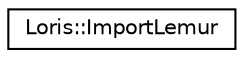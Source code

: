 digraph "Graphical Class Hierarchy"
{
 // LATEX_PDF_SIZE
  edge [fontname="Helvetica",fontsize="10",labelfontname="Helvetica",labelfontsize="10"];
  node [fontname="Helvetica",fontsize="10",shape=record];
  rankdir="LR";
  Node0 [label="Loris::ImportLemur",height=0.2,width=0.4,color="black", fillcolor="white", style="filled",URL="$a00191.html",tooltip=" "];
}
